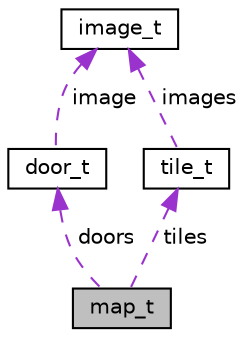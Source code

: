 digraph "map_t"
{
 // LATEX_PDF_SIZE
  edge [fontname="Helvetica",fontsize="10",labelfontname="Helvetica",labelfontsize="10"];
  node [fontname="Helvetica",fontsize="10",shape=record];
  Node1 [label="map_t",height=0.2,width=0.4,color="black", fillcolor="grey75", style="filled", fontcolor="black",tooltip="structure representing each map"];
  Node2 -> Node1 [dir="back",color="darkorchid3",fontsize="10",style="dashed",label=" doors" ,fontname="Helvetica"];
  Node2 [label="door_t",height=0.2,width=0.4,color="black", fillcolor="white", style="filled",URL="$structdoor__t.html",tooltip="structure rapresenting each door"];
  Node3 -> Node2 [dir="back",color="darkorchid3",fontsize="10",style="dashed",label=" image" ,fontname="Helvetica"];
  Node3 [label="image_t",height=0.2,width=0.4,color="black", fillcolor="white", style="filled",URL="$structimage__t.html",tooltip=" "];
  Node4 -> Node1 [dir="back",color="darkorchid3",fontsize="10",style="dashed",label=" tiles" ,fontname="Helvetica"];
  Node4 [label="tile_t",height=0.2,width=0.4,color="black", fillcolor="white", style="filled",URL="$structtile__t.html",tooltip=" "];
  Node3 -> Node4 [dir="back",color="darkorchid3",fontsize="10",style="dashed",label=" images" ,fontname="Helvetica"];
}
